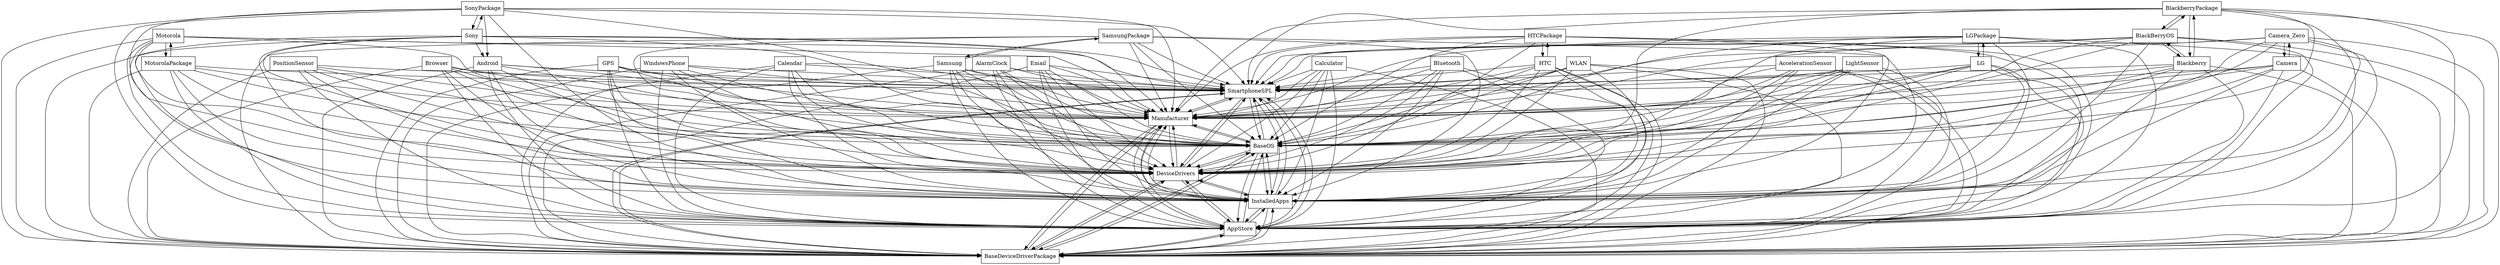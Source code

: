 digraph{
graph [rankdir=TB];
node [shape=box];
edge [arrowhead=normal];
0[label="BlackberryPackage",]
1[label="Bluetooth",]
2[label="Motorola",]
3[label="SonyPackage",]
4[label="SmartphoneSPL",]
5[label="SamsungPackage",]
6[label="AccelerationSensor",]
7[label="Browser",]
8[label="Manufacturer",]
9[label="HTCPackage",]
10[label="Sony",]
11[label="WLAN",]
12[label="Camera_Zero",]
13[label="BaseDeviceDriverPackage",]
14[label="HTC",]
15[label="AlarmClock",]
16[label="Samsung",]
17[label="AppStore",]
18[label="MotorolaPackage",]
19[label="InstalledApps",]
20[label="Camera",]
21[label="WindowsPhone",]
22[label="BlackBerryOS",]
23[label="Calendar",]
24[label="PositionSensor",]
25[label="Blackberry",]
26[label="Android",]
27[label="Email",]
28[label="Calculator",]
29[label="DeviceDrivers",]
30[label="GPS",]
31[label="LightSensor",]
32[label="LGPackage",]
33[label="LG",]
34[label="BaseOS",]
0->4[label="",]
0->8[label="",]
0->13[label="",]
0->17[label="",]
0->19[label="",]
0->22[label="",]
0->25[label="",]
0->29[label="",]
0->34[label="",]
1->4[label="",]
1->8[label="",]
1->13[label="",]
1->17[label="",]
1->19[label="",]
1->29[label="",]
1->34[label="",]
2->4[label="",]
2->8[label="",]
2->13[label="",]
2->17[label="",]
2->18[label="",]
2->19[label="",]
2->29[label="",]
2->34[label="",]
3->4[label="",]
3->8[label="",]
3->10[label="",]
3->13[label="",]
3->17[label="",]
3->19[label="",]
3->26[label="",]
3->29[label="",]
3->34[label="",]
4->8[label="",]
4->13[label="",]
4->17[label="",]
4->19[label="",]
4->29[label="",]
4->34[label="",]
5->4[label="",]
5->8[label="",]
5->13[label="",]
5->16[label="",]
5->17[label="",]
5->19[label="",]
5->29[label="",]
5->34[label="",]
6->4[label="",]
6->8[label="",]
6->13[label="",]
6->17[label="",]
6->19[label="",]
6->29[label="",]
6->34[label="",]
7->4[label="",]
7->8[label="",]
7->13[label="",]
7->17[label="",]
7->19[label="",]
7->29[label="",]
7->34[label="",]
8->4[label="",]
8->13[label="",]
8->17[label="",]
8->19[label="",]
8->29[label="",]
8->34[label="",]
9->4[label="",]
9->8[label="",]
9->13[label="",]
9->14[label="",]
9->17[label="",]
9->19[label="",]
9->29[label="",]
9->34[label="",]
10->3[label="",]
10->4[label="",]
10->8[label="",]
10->13[label="",]
10->17[label="",]
10->19[label="",]
10->26[label="",]
10->29[label="",]
10->34[label="",]
11->4[label="",]
11->8[label="",]
11->13[label="",]
11->17[label="",]
11->19[label="",]
11->29[label="",]
11->34[label="",]
12->4[label="",]
12->8[label="",]
12->13[label="",]
12->17[label="",]
12->19[label="",]
12->20[label="",]
12->29[label="",]
12->34[label="",]
13->4[label="",]
13->8[label="",]
13->17[label="",]
13->19[label="",]
13->29[label="",]
13->34[label="",]
14->4[label="",]
14->8[label="",]
14->9[label="",]
14->13[label="",]
14->17[label="",]
14->19[label="",]
14->29[label="",]
14->34[label="",]
15->4[label="",]
15->8[label="",]
15->13[label="",]
15->17[label="",]
15->19[label="",]
15->29[label="",]
15->34[label="",]
16->4[label="",]
16->5[label="",]
16->8[label="",]
16->13[label="",]
16->17[label="",]
16->19[label="",]
16->29[label="",]
16->34[label="",]
17->4[label="",]
17->8[label="",]
17->13[label="",]
17->19[label="",]
17->29[label="",]
17->34[label="",]
18->2[label="",]
18->4[label="",]
18->8[label="",]
18->13[label="",]
18->17[label="",]
18->19[label="",]
18->29[label="",]
18->34[label="",]
19->4[label="",]
19->8[label="",]
19->13[label="",]
19->17[label="",]
19->29[label="",]
19->34[label="",]
20->4[label="",]
20->8[label="",]
20->12[label="",]
20->13[label="",]
20->17[label="",]
20->19[label="",]
20->29[label="",]
20->34[label="",]
21->4[label="",]
21->8[label="",]
21->13[label="",]
21->17[label="",]
21->19[label="",]
21->29[label="",]
21->34[label="",]
22->0[label="",]
22->4[label="",]
22->8[label="",]
22->13[label="",]
22->17[label="",]
22->19[label="",]
22->25[label="",]
22->29[label="",]
22->34[label="",]
23->4[label="",]
23->8[label="",]
23->13[label="",]
23->17[label="",]
23->19[label="",]
23->29[label="",]
23->34[label="",]
24->4[label="",]
24->8[label="",]
24->13[label="",]
24->17[label="",]
24->19[label="",]
24->29[label="",]
24->34[label="",]
25->0[label="",]
25->4[label="",]
25->8[label="",]
25->13[label="",]
25->17[label="",]
25->19[label="",]
25->22[label="",]
25->29[label="",]
25->34[label="",]
26->4[label="",]
26->8[label="",]
26->13[label="",]
26->17[label="",]
26->19[label="",]
26->29[label="",]
26->34[label="",]
27->4[label="",]
27->8[label="",]
27->13[label="",]
27->17[label="",]
27->19[label="",]
27->29[label="",]
27->34[label="",]
28->4[label="",]
28->8[label="",]
28->13[label="",]
28->17[label="",]
28->19[label="",]
28->29[label="",]
28->34[label="",]
29->4[label="",]
29->8[label="",]
29->13[label="",]
29->17[label="",]
29->19[label="",]
29->34[label="",]
30->4[label="",]
30->8[label="",]
30->13[label="",]
30->17[label="",]
30->19[label="",]
30->29[label="",]
30->34[label="",]
31->4[label="",]
31->8[label="",]
31->13[label="",]
31->17[label="",]
31->19[label="",]
31->29[label="",]
31->34[label="",]
32->4[label="",]
32->8[label="",]
32->13[label="",]
32->17[label="",]
32->19[label="",]
32->29[label="",]
32->33[label="",]
32->34[label="",]
33->4[label="",]
33->8[label="",]
33->13[label="",]
33->17[label="",]
33->19[label="",]
33->29[label="",]
33->32[label="",]
33->34[label="",]
34->4[label="",]
34->8[label="",]
34->13[label="",]
34->17[label="",]
34->19[label="",]
34->29[label="",]
}

